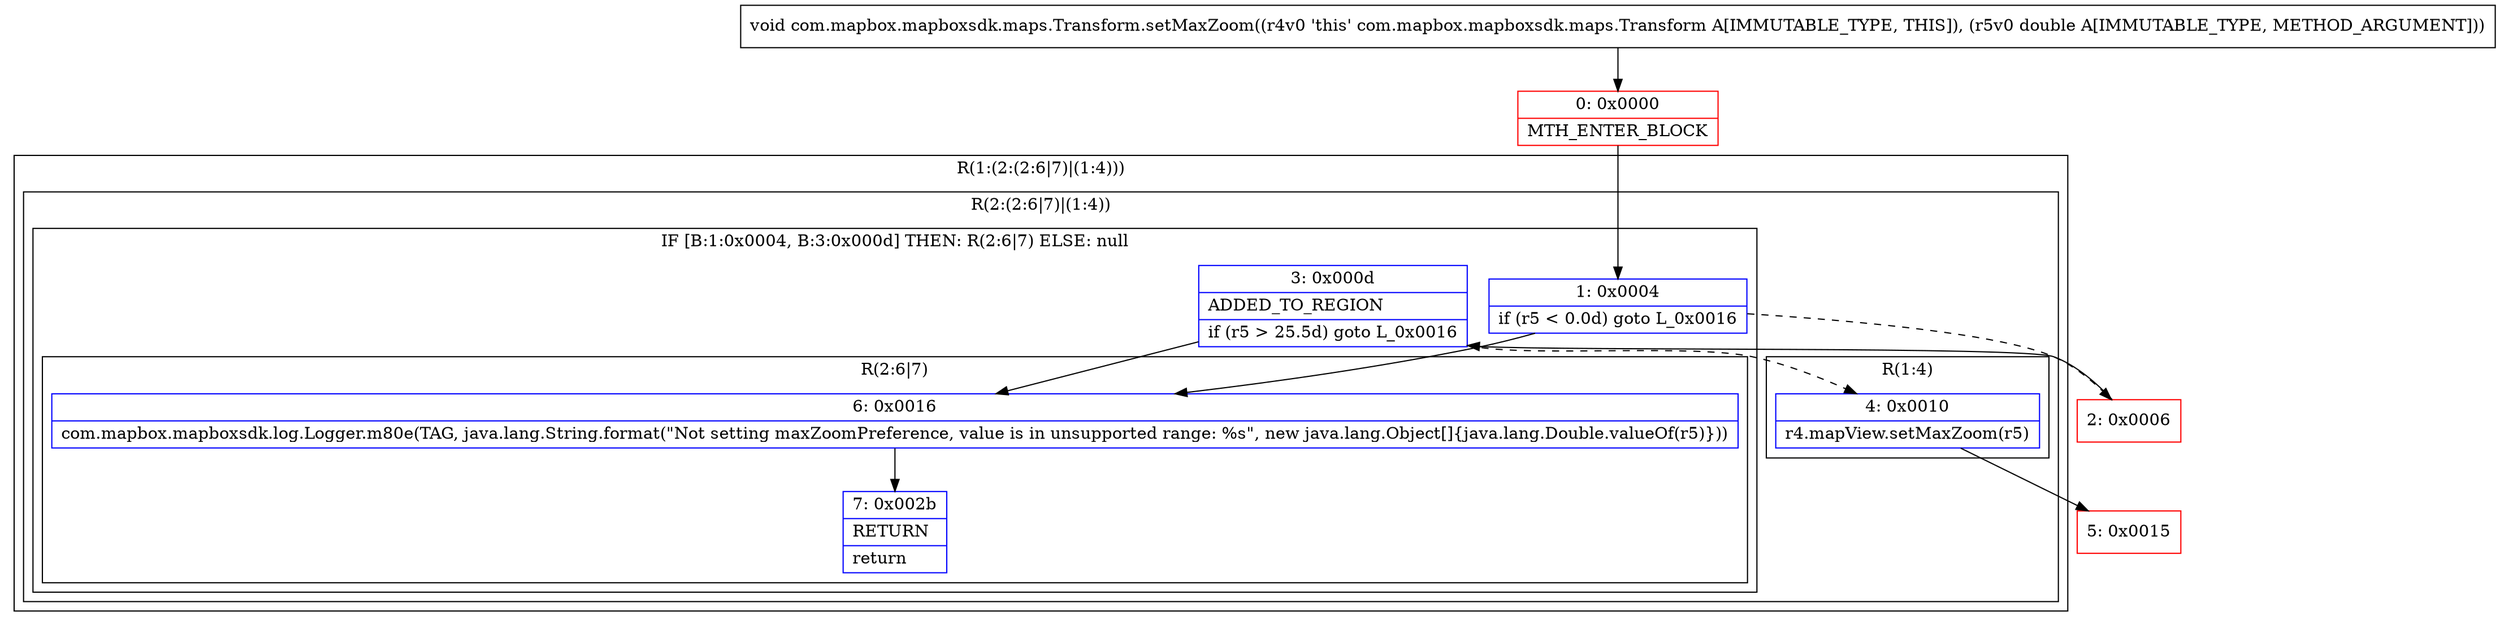 digraph "CFG forcom.mapbox.mapboxsdk.maps.Transform.setMaxZoom(D)V" {
subgraph cluster_Region_964158311 {
label = "R(1:(2:(2:6|7)|(1:4)))";
node [shape=record,color=blue];
subgraph cluster_Region_2248126 {
label = "R(2:(2:6|7)|(1:4))";
node [shape=record,color=blue];
subgraph cluster_IfRegion_2100589702 {
label = "IF [B:1:0x0004, B:3:0x000d] THEN: R(2:6|7) ELSE: null";
node [shape=record,color=blue];
Node_1 [shape=record,label="{1\:\ 0x0004|if (r5 \< 0.0d) goto L_0x0016\l}"];
Node_3 [shape=record,label="{3\:\ 0x000d|ADDED_TO_REGION\l|if (r5 \> 25.5d) goto L_0x0016\l}"];
subgraph cluster_Region_1077809617 {
label = "R(2:6|7)";
node [shape=record,color=blue];
Node_6 [shape=record,label="{6\:\ 0x0016|com.mapbox.mapboxsdk.log.Logger.m80e(TAG, java.lang.String.format(\"Not setting maxZoomPreference, value is in unsupported range: %s\", new java.lang.Object[]\{java.lang.Double.valueOf(r5)\}))\l}"];
Node_7 [shape=record,label="{7\:\ 0x002b|RETURN\l|return\l}"];
}
}
subgraph cluster_Region_1179954794 {
label = "R(1:4)";
node [shape=record,color=blue];
Node_4 [shape=record,label="{4\:\ 0x0010|r4.mapView.setMaxZoom(r5)\l}"];
}
}
}
Node_0 [shape=record,color=red,label="{0\:\ 0x0000|MTH_ENTER_BLOCK\l}"];
Node_2 [shape=record,color=red,label="{2\:\ 0x0006}"];
Node_5 [shape=record,color=red,label="{5\:\ 0x0015}"];
MethodNode[shape=record,label="{void com.mapbox.mapboxsdk.maps.Transform.setMaxZoom((r4v0 'this' com.mapbox.mapboxsdk.maps.Transform A[IMMUTABLE_TYPE, THIS]), (r5v0 double A[IMMUTABLE_TYPE, METHOD_ARGUMENT])) }"];
MethodNode -> Node_0;
Node_1 -> Node_2[style=dashed];
Node_1 -> Node_6;
Node_3 -> Node_4[style=dashed];
Node_3 -> Node_6;
Node_6 -> Node_7;
Node_4 -> Node_5;
Node_0 -> Node_1;
Node_2 -> Node_3;
}

